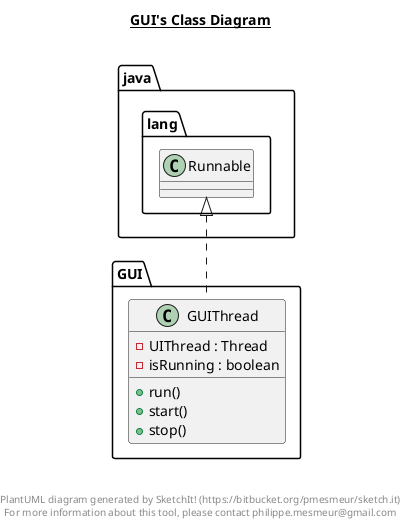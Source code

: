 @startuml

title __GUI's Class Diagram__\n

  namespace GUI {
    class GUI.GUIThread {
        - UIThread : Thread
        - isRunning : boolean
        + run()
        + start()
        + stop()
    }
  }
  

  GUI.GUIThread .up.|> java.lang.Runnable


right footer


PlantUML diagram generated by SketchIt! (https://bitbucket.org/pmesmeur/sketch.it)
For more information about this tool, please contact philippe.mesmeur@gmail.com
endfooter

@enduml
